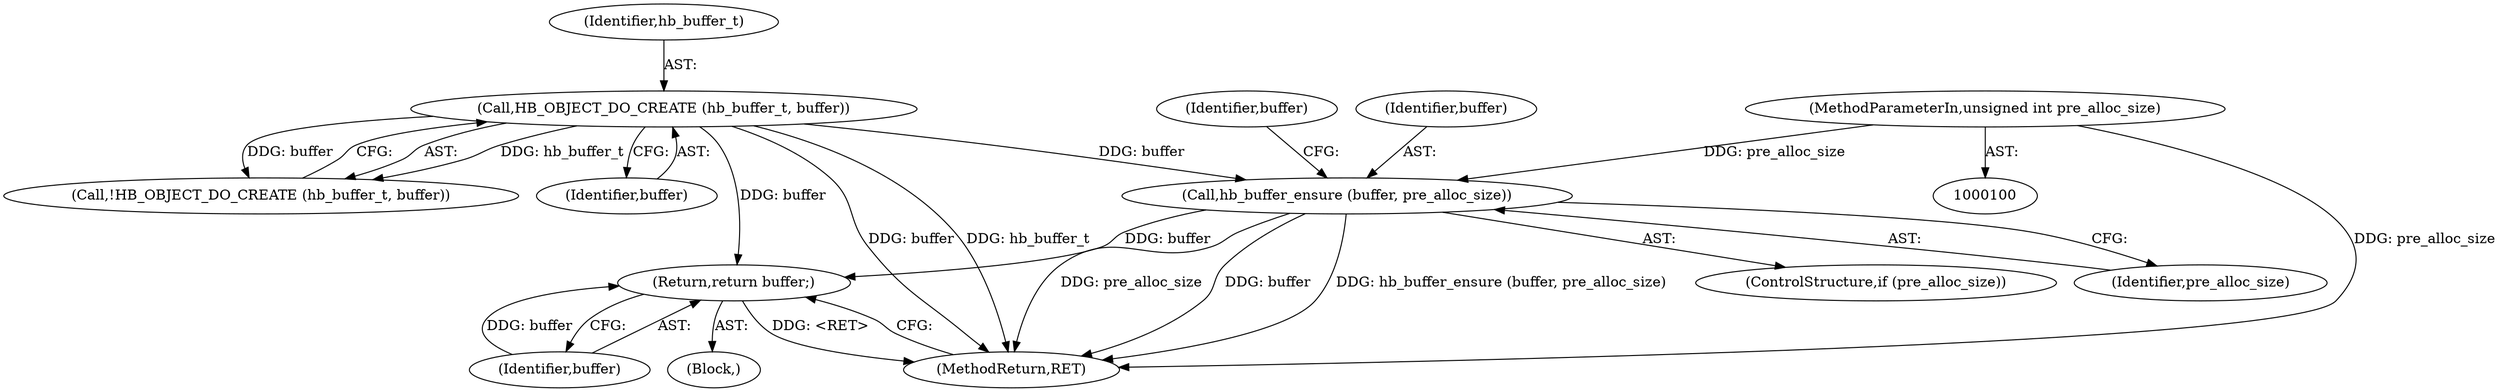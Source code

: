digraph "0_harfbuzz_a6a79df5fe2ed2cd307e7a991346faee164e70d9_0@pointer" {
"1000114" [label="(Call,hb_buffer_ensure (buffer, pre_alloc_size))"];
"1000106" [label="(Call,HB_OBJECT_DO_CREATE (hb_buffer_t, buffer))"];
"1000101" [label="(MethodParameterIn,unsigned int pre_alloc_size)"];
"1000123" [label="(Return,return buffer;)"];
"1000102" [label="(Block,)"];
"1000106" [label="(Call,HB_OBJECT_DO_CREATE (hb_buffer_t, buffer))"];
"1000105" [label="(Call,!HB_OBJECT_DO_CREATE (hb_buffer_t, buffer))"];
"1000112" [label="(ControlStructure,if (pre_alloc_size))"];
"1000119" [label="(Identifier,buffer)"];
"1000125" [label="(MethodReturn,RET)"];
"1000123" [label="(Return,return buffer;)"];
"1000124" [label="(Identifier,buffer)"];
"1000101" [label="(MethodParameterIn,unsigned int pre_alloc_size)"];
"1000116" [label="(Identifier,pre_alloc_size)"];
"1000114" [label="(Call,hb_buffer_ensure (buffer, pre_alloc_size))"];
"1000108" [label="(Identifier,buffer)"];
"1000107" [label="(Identifier,hb_buffer_t)"];
"1000115" [label="(Identifier,buffer)"];
"1000114" -> "1000112"  [label="AST: "];
"1000114" -> "1000116"  [label="CFG: "];
"1000115" -> "1000114"  [label="AST: "];
"1000116" -> "1000114"  [label="AST: "];
"1000119" -> "1000114"  [label="CFG: "];
"1000114" -> "1000125"  [label="DDG: hb_buffer_ensure (buffer, pre_alloc_size)"];
"1000114" -> "1000125"  [label="DDG: pre_alloc_size"];
"1000114" -> "1000125"  [label="DDG: buffer"];
"1000106" -> "1000114"  [label="DDG: buffer"];
"1000101" -> "1000114"  [label="DDG: pre_alloc_size"];
"1000114" -> "1000123"  [label="DDG: buffer"];
"1000106" -> "1000105"  [label="AST: "];
"1000106" -> "1000108"  [label="CFG: "];
"1000107" -> "1000106"  [label="AST: "];
"1000108" -> "1000106"  [label="AST: "];
"1000105" -> "1000106"  [label="CFG: "];
"1000106" -> "1000125"  [label="DDG: buffer"];
"1000106" -> "1000125"  [label="DDG: hb_buffer_t"];
"1000106" -> "1000105"  [label="DDG: hb_buffer_t"];
"1000106" -> "1000105"  [label="DDG: buffer"];
"1000106" -> "1000123"  [label="DDG: buffer"];
"1000101" -> "1000100"  [label="AST: "];
"1000101" -> "1000125"  [label="DDG: pre_alloc_size"];
"1000123" -> "1000102"  [label="AST: "];
"1000123" -> "1000124"  [label="CFG: "];
"1000124" -> "1000123"  [label="AST: "];
"1000125" -> "1000123"  [label="CFG: "];
"1000123" -> "1000125"  [label="DDG: <RET>"];
"1000124" -> "1000123"  [label="DDG: buffer"];
}
